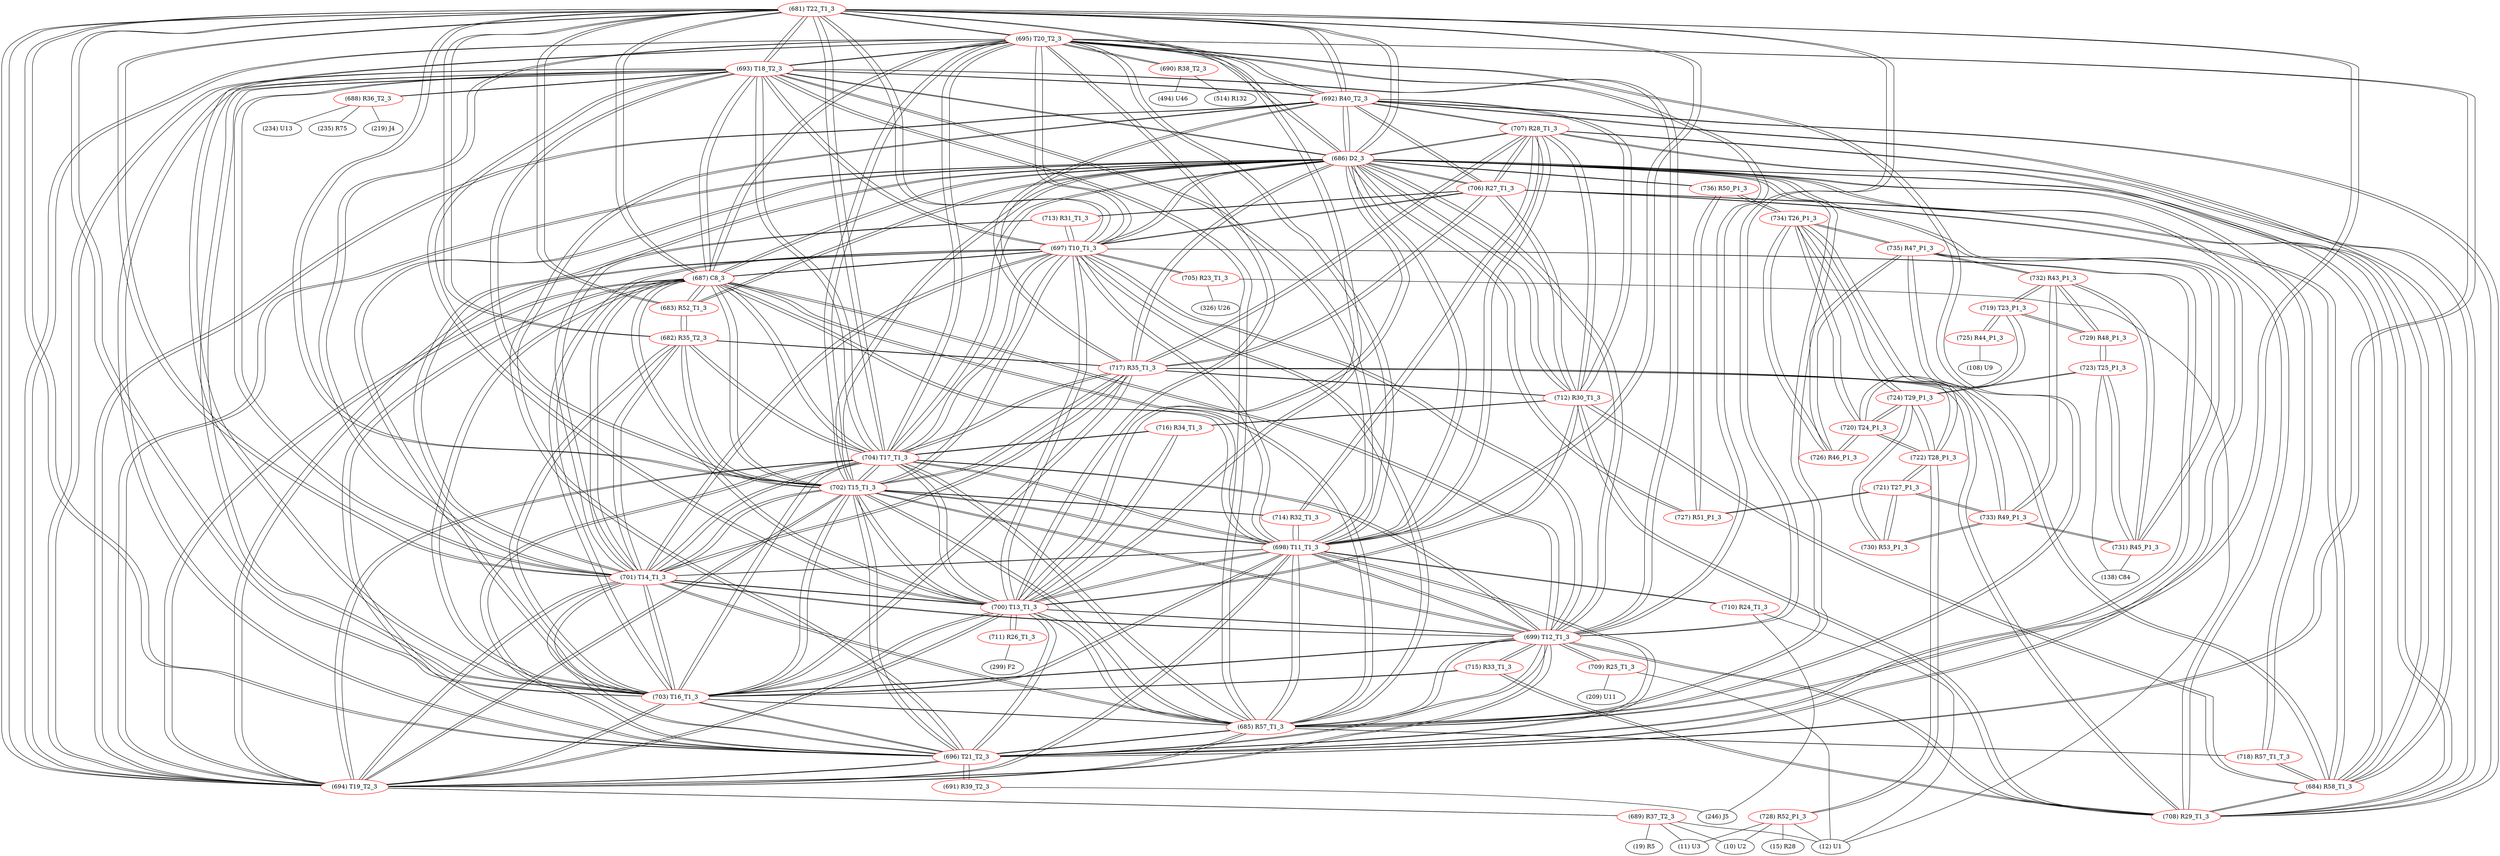 graph {
	681 [label="(681) T22_T1_3" color=red]
	695 [label="(695) T20_T2_3"]
	693 [label="(693) T18_T2_3"]
	694 [label="(694) T19_T2_3"]
	696 [label="(696) T21_T2_3"]
	685 [label="(685) R57_T1_3"]
	686 [label="(686) D2_3"]
	698 [label="(698) T11_T1_3"]
	703 [label="(703) T16_T1_3"]
	704 [label="(704) T17_T1_3"]
	697 [label="(697) T10_T1_3"]
	699 [label="(699) T12_T1_3"]
	700 [label="(700) T13_T1_3"]
	701 [label="(701) T14_T1_3"]
	702 [label="(702) T15_T1_3"]
	687 [label="(687) C8_3"]
	692 [label="(692) R40_T2_3"]
	683 [label="(683) R52_T1_3"]
	682 [label="(682) R35_T2_3"]
	682 [label="(682) R35_T2_3" color=red]
	703 [label="(703) T16_T1_3"]
	702 [label="(702) T15_T1_3"]
	717 [label="(717) R35_T1_3"]
	701 [label="(701) T14_T1_3"]
	704 [label="(704) T17_T1_3"]
	683 [label="(683) R52_T1_3"]
	681 [label="(681) T22_T1_3"]
	683 [label="(683) R52_T1_3" color=red]
	686 [label="(686) D2_3"]
	687 [label="(687) C8_3"]
	682 [label="(682) R35_T2_3"]
	681 [label="(681) T22_T1_3"]
	684 [label="(684) R58_T1_3" color=red]
	718 [label="(718) R57_T1_T_3"]
	686 [label="(686) D2_3"]
	708 [label="(708) R29_T1_3"]
	717 [label="(717) R35_T1_3"]
	692 [label="(692) R40_T2_3"]
	712 [label="(712) R30_T1_3"]
	706 [label="(706) R27_T1_3"]
	707 [label="(707) R28_T1_3"]
	685 [label="(685) R57_T1_3" color=red]
	695 [label="(695) T20_T2_3"]
	693 [label="(693) T18_T2_3"]
	694 [label="(694) T19_T2_3"]
	696 [label="(696) T21_T2_3"]
	681 [label="(681) T22_T1_3"]
	686 [label="(686) D2_3"]
	698 [label="(698) T11_T1_3"]
	703 [label="(703) T16_T1_3"]
	704 [label="(704) T17_T1_3"]
	697 [label="(697) T10_T1_3"]
	699 [label="(699) T12_T1_3"]
	700 [label="(700) T13_T1_3"]
	701 [label="(701) T14_T1_3"]
	702 [label="(702) T15_T1_3"]
	687 [label="(687) C8_3"]
	718 [label="(718) R57_T1_T_3"]
	686 [label="(686) D2_3" color=red]
	695 [label="(695) T20_T2_3"]
	693 [label="(693) T18_T2_3"]
	694 [label="(694) T19_T2_3"]
	696 [label="(696) T21_T2_3"]
	685 [label="(685) R57_T1_3"]
	681 [label="(681) T22_T1_3"]
	698 [label="(698) T11_T1_3"]
	703 [label="(703) T16_T1_3"]
	704 [label="(704) T17_T1_3"]
	697 [label="(697) T10_T1_3"]
	699 [label="(699) T12_T1_3"]
	700 [label="(700) T13_T1_3"]
	701 [label="(701) T14_T1_3"]
	702 [label="(702) T15_T1_3"]
	687 [label="(687) C8_3"]
	683 [label="(683) R52_T1_3"]
	684 [label="(684) R58_T1_3"]
	718 [label="(718) R57_T1_T_3"]
	708 [label="(708) R29_T1_3"]
	717 [label="(717) R35_T1_3"]
	692 [label="(692) R40_T2_3"]
	712 [label="(712) R30_T1_3"]
	706 [label="(706) R27_T1_3"]
	707 [label="(707) R28_T1_3"]
	727 [label="(727) R51_P1_3"]
	736 [label="(736) R50_P1_3"]
	687 [label="(687) C8_3" color=red]
	695 [label="(695) T20_T2_3"]
	693 [label="(693) T18_T2_3"]
	694 [label="(694) T19_T2_3"]
	696 [label="(696) T21_T2_3"]
	685 [label="(685) R57_T1_3"]
	681 [label="(681) T22_T1_3"]
	686 [label="(686) D2_3"]
	698 [label="(698) T11_T1_3"]
	703 [label="(703) T16_T1_3"]
	704 [label="(704) T17_T1_3"]
	697 [label="(697) T10_T1_3"]
	699 [label="(699) T12_T1_3"]
	700 [label="(700) T13_T1_3"]
	701 [label="(701) T14_T1_3"]
	702 [label="(702) T15_T1_3"]
	683 [label="(683) R52_T1_3"]
	688 [label="(688) R36_T2_3" color=red]
	234 [label="(234) U13"]
	235 [label="(235) R75"]
	219 [label="(219) J4"]
	693 [label="(693) T18_T2_3"]
	689 [label="(689) R37_T2_3" color=red]
	12 [label="(12) U1"]
	11 [label="(11) U3"]
	19 [label="(19) R5"]
	10 [label="(10) U2"]
	694 [label="(694) T19_T2_3"]
	690 [label="(690) R38_T2_3" color=red]
	514 [label="(514) R132"]
	494 [label="(494) U46"]
	695 [label="(695) T20_T2_3"]
	691 [label="(691) R39_T2_3" color=red]
	246 [label="(246) J5"]
	696 [label="(696) T21_T2_3"]
	692 [label="(692) R40_T2_3" color=red]
	708 [label="(708) R29_T1_3"]
	717 [label="(717) R35_T1_3"]
	712 [label="(712) R30_T1_3"]
	686 [label="(686) D2_3"]
	684 [label="(684) R58_T1_3"]
	706 [label="(706) R27_T1_3"]
	707 [label="(707) R28_T1_3"]
	681 [label="(681) T22_T1_3"]
	694 [label="(694) T19_T2_3"]
	693 [label="(693) T18_T2_3"]
	696 [label="(696) T21_T2_3"]
	695 [label="(695) T20_T2_3"]
	693 [label="(693) T18_T2_3" color=red]
	695 [label="(695) T20_T2_3"]
	694 [label="(694) T19_T2_3"]
	696 [label="(696) T21_T2_3"]
	685 [label="(685) R57_T1_3"]
	681 [label="(681) T22_T1_3"]
	686 [label="(686) D2_3"]
	698 [label="(698) T11_T1_3"]
	703 [label="(703) T16_T1_3"]
	704 [label="(704) T17_T1_3"]
	697 [label="(697) T10_T1_3"]
	699 [label="(699) T12_T1_3"]
	700 [label="(700) T13_T1_3"]
	701 [label="(701) T14_T1_3"]
	702 [label="(702) T15_T1_3"]
	687 [label="(687) C8_3"]
	692 [label="(692) R40_T2_3"]
	688 [label="(688) R36_T2_3"]
	694 [label="(694) T19_T2_3" color=red]
	695 [label="(695) T20_T2_3"]
	693 [label="(693) T18_T2_3"]
	696 [label="(696) T21_T2_3"]
	685 [label="(685) R57_T1_3"]
	681 [label="(681) T22_T1_3"]
	686 [label="(686) D2_3"]
	698 [label="(698) T11_T1_3"]
	703 [label="(703) T16_T1_3"]
	704 [label="(704) T17_T1_3"]
	697 [label="(697) T10_T1_3"]
	699 [label="(699) T12_T1_3"]
	700 [label="(700) T13_T1_3"]
	701 [label="(701) T14_T1_3"]
	702 [label="(702) T15_T1_3"]
	687 [label="(687) C8_3"]
	692 [label="(692) R40_T2_3"]
	689 [label="(689) R37_T2_3"]
	695 [label="(695) T20_T2_3" color=red]
	693 [label="(693) T18_T2_3"]
	694 [label="(694) T19_T2_3"]
	696 [label="(696) T21_T2_3"]
	685 [label="(685) R57_T1_3"]
	681 [label="(681) T22_T1_3"]
	686 [label="(686) D2_3"]
	698 [label="(698) T11_T1_3"]
	703 [label="(703) T16_T1_3"]
	704 [label="(704) T17_T1_3"]
	697 [label="(697) T10_T1_3"]
	699 [label="(699) T12_T1_3"]
	700 [label="(700) T13_T1_3"]
	701 [label="(701) T14_T1_3"]
	702 [label="(702) T15_T1_3"]
	687 [label="(687) C8_3"]
	692 [label="(692) R40_T2_3"]
	690 [label="(690) R38_T2_3"]
	696 [label="(696) T21_T2_3" color=red]
	695 [label="(695) T20_T2_3"]
	693 [label="(693) T18_T2_3"]
	694 [label="(694) T19_T2_3"]
	685 [label="(685) R57_T1_3"]
	681 [label="(681) T22_T1_3"]
	686 [label="(686) D2_3"]
	698 [label="(698) T11_T1_3"]
	703 [label="(703) T16_T1_3"]
	704 [label="(704) T17_T1_3"]
	697 [label="(697) T10_T1_3"]
	699 [label="(699) T12_T1_3"]
	700 [label="(700) T13_T1_3"]
	701 [label="(701) T14_T1_3"]
	702 [label="(702) T15_T1_3"]
	687 [label="(687) C8_3"]
	692 [label="(692) R40_T2_3"]
	691 [label="(691) R39_T2_3"]
	697 [label="(697) T10_T1_3" color=red]
	695 [label="(695) T20_T2_3"]
	693 [label="(693) T18_T2_3"]
	694 [label="(694) T19_T2_3"]
	696 [label="(696) T21_T2_3"]
	685 [label="(685) R57_T1_3"]
	681 [label="(681) T22_T1_3"]
	686 [label="(686) D2_3"]
	698 [label="(698) T11_T1_3"]
	703 [label="(703) T16_T1_3"]
	704 [label="(704) T17_T1_3"]
	699 [label="(699) T12_T1_3"]
	700 [label="(700) T13_T1_3"]
	701 [label="(701) T14_T1_3"]
	702 [label="(702) T15_T1_3"]
	687 [label="(687) C8_3"]
	705 [label="(705) R23_T1_3"]
	713 [label="(713) R31_T1_3"]
	706 [label="(706) R27_T1_3"]
	698 [label="(698) T11_T1_3" color=red]
	695 [label="(695) T20_T2_3"]
	693 [label="(693) T18_T2_3"]
	694 [label="(694) T19_T2_3"]
	696 [label="(696) T21_T2_3"]
	685 [label="(685) R57_T1_3"]
	681 [label="(681) T22_T1_3"]
	686 [label="(686) D2_3"]
	703 [label="(703) T16_T1_3"]
	704 [label="(704) T17_T1_3"]
	697 [label="(697) T10_T1_3"]
	699 [label="(699) T12_T1_3"]
	700 [label="(700) T13_T1_3"]
	701 [label="(701) T14_T1_3"]
	702 [label="(702) T15_T1_3"]
	687 [label="(687) C8_3"]
	710 [label="(710) R24_T1_3"]
	714 [label="(714) R32_T1_3"]
	707 [label="(707) R28_T1_3"]
	699 [label="(699) T12_T1_3" color=red]
	695 [label="(695) T20_T2_3"]
	693 [label="(693) T18_T2_3"]
	694 [label="(694) T19_T2_3"]
	696 [label="(696) T21_T2_3"]
	685 [label="(685) R57_T1_3"]
	681 [label="(681) T22_T1_3"]
	686 [label="(686) D2_3"]
	698 [label="(698) T11_T1_3"]
	703 [label="(703) T16_T1_3"]
	704 [label="(704) T17_T1_3"]
	697 [label="(697) T10_T1_3"]
	700 [label="(700) T13_T1_3"]
	701 [label="(701) T14_T1_3"]
	702 [label="(702) T15_T1_3"]
	687 [label="(687) C8_3"]
	715 [label="(715) R33_T1_3"]
	708 [label="(708) R29_T1_3"]
	709 [label="(709) R25_T1_3"]
	700 [label="(700) T13_T1_3" color=red]
	695 [label="(695) T20_T2_3"]
	693 [label="(693) T18_T2_3"]
	694 [label="(694) T19_T2_3"]
	696 [label="(696) T21_T2_3"]
	685 [label="(685) R57_T1_3"]
	681 [label="(681) T22_T1_3"]
	686 [label="(686) D2_3"]
	698 [label="(698) T11_T1_3"]
	703 [label="(703) T16_T1_3"]
	704 [label="(704) T17_T1_3"]
	697 [label="(697) T10_T1_3"]
	699 [label="(699) T12_T1_3"]
	701 [label="(701) T14_T1_3"]
	702 [label="(702) T15_T1_3"]
	687 [label="(687) C8_3"]
	712 [label="(712) R30_T1_3"]
	716 [label="(716) R34_T1_3"]
	711 [label="(711) R26_T1_3"]
	701 [label="(701) T14_T1_3" color=red]
	695 [label="(695) T20_T2_3"]
	693 [label="(693) T18_T2_3"]
	694 [label="(694) T19_T2_3"]
	696 [label="(696) T21_T2_3"]
	685 [label="(685) R57_T1_3"]
	681 [label="(681) T22_T1_3"]
	686 [label="(686) D2_3"]
	698 [label="(698) T11_T1_3"]
	703 [label="(703) T16_T1_3"]
	704 [label="(704) T17_T1_3"]
	697 [label="(697) T10_T1_3"]
	699 [label="(699) T12_T1_3"]
	700 [label="(700) T13_T1_3"]
	702 [label="(702) T15_T1_3"]
	687 [label="(687) C8_3"]
	717 [label="(717) R35_T1_3"]
	682 [label="(682) R35_T2_3"]
	713 [label="(713) R31_T1_3"]
	702 [label="(702) T15_T1_3" color=red]
	695 [label="(695) T20_T2_3"]
	693 [label="(693) T18_T2_3"]
	694 [label="(694) T19_T2_3"]
	696 [label="(696) T21_T2_3"]
	685 [label="(685) R57_T1_3"]
	681 [label="(681) T22_T1_3"]
	686 [label="(686) D2_3"]
	698 [label="(698) T11_T1_3"]
	703 [label="(703) T16_T1_3"]
	704 [label="(704) T17_T1_3"]
	697 [label="(697) T10_T1_3"]
	699 [label="(699) T12_T1_3"]
	700 [label="(700) T13_T1_3"]
	701 [label="(701) T14_T1_3"]
	687 [label="(687) C8_3"]
	717 [label="(717) R35_T1_3"]
	682 [label="(682) R35_T2_3"]
	714 [label="(714) R32_T1_3"]
	703 [label="(703) T16_T1_3" color=red]
	695 [label="(695) T20_T2_3"]
	693 [label="(693) T18_T2_3"]
	694 [label="(694) T19_T2_3"]
	696 [label="(696) T21_T2_3"]
	685 [label="(685) R57_T1_3"]
	681 [label="(681) T22_T1_3"]
	686 [label="(686) D2_3"]
	698 [label="(698) T11_T1_3"]
	704 [label="(704) T17_T1_3"]
	697 [label="(697) T10_T1_3"]
	699 [label="(699) T12_T1_3"]
	700 [label="(700) T13_T1_3"]
	701 [label="(701) T14_T1_3"]
	702 [label="(702) T15_T1_3"]
	687 [label="(687) C8_3"]
	717 [label="(717) R35_T1_3"]
	682 [label="(682) R35_T2_3"]
	715 [label="(715) R33_T1_3"]
	704 [label="(704) T17_T1_3" color=red]
	695 [label="(695) T20_T2_3"]
	693 [label="(693) T18_T2_3"]
	694 [label="(694) T19_T2_3"]
	696 [label="(696) T21_T2_3"]
	685 [label="(685) R57_T1_3"]
	681 [label="(681) T22_T1_3"]
	686 [label="(686) D2_3"]
	698 [label="(698) T11_T1_3"]
	703 [label="(703) T16_T1_3"]
	697 [label="(697) T10_T1_3"]
	699 [label="(699) T12_T1_3"]
	700 [label="(700) T13_T1_3"]
	701 [label="(701) T14_T1_3"]
	702 [label="(702) T15_T1_3"]
	687 [label="(687) C8_3"]
	717 [label="(717) R35_T1_3"]
	682 [label="(682) R35_T2_3"]
	716 [label="(716) R34_T1_3"]
	705 [label="(705) R23_T1_3" color=red]
	12 [label="(12) U1"]
	326 [label="(326) U26"]
	697 [label="(697) T10_T1_3"]
	706 [label="(706) R27_T1_3" color=red]
	708 [label="(708) R29_T1_3"]
	717 [label="(717) R35_T1_3"]
	692 [label="(692) R40_T2_3"]
	712 [label="(712) R30_T1_3"]
	686 [label="(686) D2_3"]
	684 [label="(684) R58_T1_3"]
	707 [label="(707) R28_T1_3"]
	697 [label="(697) T10_T1_3"]
	713 [label="(713) R31_T1_3"]
	707 [label="(707) R28_T1_3" color=red]
	708 [label="(708) R29_T1_3"]
	717 [label="(717) R35_T1_3"]
	692 [label="(692) R40_T2_3"]
	712 [label="(712) R30_T1_3"]
	686 [label="(686) D2_3"]
	684 [label="(684) R58_T1_3"]
	706 [label="(706) R27_T1_3"]
	714 [label="(714) R32_T1_3"]
	698 [label="(698) T11_T1_3"]
	708 [label="(708) R29_T1_3" color=red]
	717 [label="(717) R35_T1_3"]
	692 [label="(692) R40_T2_3"]
	712 [label="(712) R30_T1_3"]
	686 [label="(686) D2_3"]
	684 [label="(684) R58_T1_3"]
	706 [label="(706) R27_T1_3"]
	707 [label="(707) R28_T1_3"]
	715 [label="(715) R33_T1_3"]
	699 [label="(699) T12_T1_3"]
	709 [label="(709) R25_T1_3" color=red]
	209 [label="(209) U11"]
	12 [label="(12) U1"]
	699 [label="(699) T12_T1_3"]
	710 [label="(710) R24_T1_3" color=red]
	12 [label="(12) U1"]
	246 [label="(246) J5"]
	698 [label="(698) T11_T1_3"]
	711 [label="(711) R26_T1_3" color=red]
	299 [label="(299) F2"]
	700 [label="(700) T13_T1_3"]
	712 [label="(712) R30_T1_3" color=red]
	708 [label="(708) R29_T1_3"]
	717 [label="(717) R35_T1_3"]
	692 [label="(692) R40_T2_3"]
	686 [label="(686) D2_3"]
	684 [label="(684) R58_T1_3"]
	706 [label="(706) R27_T1_3"]
	707 [label="(707) R28_T1_3"]
	716 [label="(716) R34_T1_3"]
	700 [label="(700) T13_T1_3"]
	713 [label="(713) R31_T1_3" color=red]
	697 [label="(697) T10_T1_3"]
	706 [label="(706) R27_T1_3"]
	701 [label="(701) T14_T1_3"]
	714 [label="(714) R32_T1_3" color=red]
	702 [label="(702) T15_T1_3"]
	707 [label="(707) R28_T1_3"]
	698 [label="(698) T11_T1_3"]
	715 [label="(715) R33_T1_3" color=red]
	703 [label="(703) T16_T1_3"]
	708 [label="(708) R29_T1_3"]
	699 [label="(699) T12_T1_3"]
	716 [label="(716) R34_T1_3" color=red]
	704 [label="(704) T17_T1_3"]
	712 [label="(712) R30_T1_3"]
	700 [label="(700) T13_T1_3"]
	717 [label="(717) R35_T1_3" color=red]
	708 [label="(708) R29_T1_3"]
	692 [label="(692) R40_T2_3"]
	712 [label="(712) R30_T1_3"]
	686 [label="(686) D2_3"]
	684 [label="(684) R58_T1_3"]
	706 [label="(706) R27_T1_3"]
	707 [label="(707) R28_T1_3"]
	703 [label="(703) T16_T1_3"]
	702 [label="(702) T15_T1_3"]
	701 [label="(701) T14_T1_3"]
	704 [label="(704) T17_T1_3"]
	682 [label="(682) R35_T2_3"]
	718 [label="(718) R57_T1_T_3" color=red]
	684 [label="(684) R58_T1_3"]
	686 [label="(686) D2_3"]
	685 [label="(685) R57_T1_3"]
	719 [label="(719) T23_P1_3" color=red]
	729 [label="(729) R48_P1_3"]
	732 [label="(732) R43_P1_3"]
	720 [label="(720) T24_P1_3"]
	725 [label="(725) R44_P1_3"]
	720 [label="(720) T24_P1_3" color=red]
	734 [label="(734) T26_P1_3"]
	724 [label="(724) T29_P1_3"]
	722 [label="(722) T28_P1_3"]
	726 [label="(726) R46_P1_3"]
	719 [label="(719) T23_P1_3"]
	721 [label="(721) T27_P1_3" color=red]
	727 [label="(727) R51_P1_3"]
	722 [label="(722) T28_P1_3"]
	730 [label="(730) R53_P1_3"]
	733 [label="(733) R49_P1_3"]
	722 [label="(722) T28_P1_3" color=red]
	734 [label="(734) T26_P1_3"]
	720 [label="(720) T24_P1_3"]
	724 [label="(724) T29_P1_3"]
	728 [label="(728) R52_P1_3"]
	721 [label="(721) T27_P1_3"]
	723 [label="(723) T25_P1_3" color=red]
	724 [label="(724) T29_P1_3"]
	729 [label="(729) R48_P1_3"]
	731 [label="(731) R45_P1_3"]
	138 [label="(138) C84"]
	724 [label="(724) T29_P1_3" color=red]
	734 [label="(734) T26_P1_3"]
	720 [label="(720) T24_P1_3"]
	722 [label="(722) T28_P1_3"]
	723 [label="(723) T25_P1_3"]
	730 [label="(730) R53_P1_3"]
	725 [label="(725) R44_P1_3" color=red]
	108 [label="(108) U9"]
	719 [label="(719) T23_P1_3"]
	726 [label="(726) R46_P1_3" color=red]
	734 [label="(734) T26_P1_3"]
	735 [label="(735) R47_P1_3"]
	720 [label="(720) T24_P1_3"]
	727 [label="(727) R51_P1_3" color=red]
	721 [label="(721) T27_P1_3"]
	736 [label="(736) R50_P1_3"]
	686 [label="(686) D2_3"]
	728 [label="(728) R52_P1_3" color=red]
	11 [label="(11) U3"]
	15 [label="(15) R28"]
	10 [label="(10) U2"]
	12 [label="(12) U1"]
	722 [label="(722) T28_P1_3"]
	729 [label="(729) R48_P1_3" color=red]
	723 [label="(723) T25_P1_3"]
	719 [label="(719) T23_P1_3"]
	732 [label="(732) R43_P1_3"]
	730 [label="(730) R53_P1_3" color=red]
	724 [label="(724) T29_P1_3"]
	721 [label="(721) T27_P1_3"]
	733 [label="(733) R49_P1_3"]
	731 [label="(731) R45_P1_3" color=red]
	735 [label="(735) R47_P1_3"]
	732 [label="(732) R43_P1_3"]
	733 [label="(733) R49_P1_3"]
	723 [label="(723) T25_P1_3"]
	138 [label="(138) C84"]
	732 [label="(732) R43_P1_3" color=red]
	729 [label="(729) R48_P1_3"]
	719 [label="(719) T23_P1_3"]
	735 [label="(735) R47_P1_3"]
	731 [label="(731) R45_P1_3"]
	733 [label="(733) R49_P1_3"]
	733 [label="(733) R49_P1_3" color=red]
	735 [label="(735) R47_P1_3"]
	731 [label="(731) R45_P1_3"]
	732 [label="(732) R43_P1_3"]
	721 [label="(721) T27_P1_3"]
	730 [label="(730) R53_P1_3"]
	734 [label="(734) T26_P1_3" color=red]
	736 [label="(736) R50_P1_3"]
	720 [label="(720) T24_P1_3"]
	724 [label="(724) T29_P1_3"]
	722 [label="(722) T28_P1_3"]
	726 [label="(726) R46_P1_3"]
	735 [label="(735) R47_P1_3"]
	735 [label="(735) R47_P1_3" color=red]
	731 [label="(731) R45_P1_3"]
	732 [label="(732) R43_P1_3"]
	733 [label="(733) R49_P1_3"]
	734 [label="(734) T26_P1_3"]
	726 [label="(726) R46_P1_3"]
	736 [label="(736) R50_P1_3" color=red]
	734 [label="(734) T26_P1_3"]
	727 [label="(727) R51_P1_3"]
	686 [label="(686) D2_3"]
	681 -- 695
	681 -- 693
	681 -- 694
	681 -- 696
	681 -- 685
	681 -- 686
	681 -- 698
	681 -- 703
	681 -- 704
	681 -- 697
	681 -- 699
	681 -- 700
	681 -- 701
	681 -- 702
	681 -- 687
	681 -- 692
	681 -- 683
	681 -- 682
	682 -- 703
	682 -- 702
	682 -- 717
	682 -- 701
	682 -- 704
	682 -- 683
	682 -- 681
	683 -- 686
	683 -- 687
	683 -- 682
	683 -- 681
	684 -- 718
	684 -- 686
	684 -- 708
	684 -- 717
	684 -- 692
	684 -- 712
	684 -- 706
	684 -- 707
	685 -- 695
	685 -- 693
	685 -- 694
	685 -- 696
	685 -- 681
	685 -- 686
	685 -- 698
	685 -- 703
	685 -- 704
	685 -- 697
	685 -- 699
	685 -- 700
	685 -- 701
	685 -- 702
	685 -- 687
	685 -- 718
	686 -- 695
	686 -- 693
	686 -- 694
	686 -- 696
	686 -- 685
	686 -- 681
	686 -- 698
	686 -- 703
	686 -- 704
	686 -- 697
	686 -- 699
	686 -- 700
	686 -- 701
	686 -- 702
	686 -- 687
	686 -- 683
	686 -- 684
	686 -- 718
	686 -- 708
	686 -- 717
	686 -- 692
	686 -- 712
	686 -- 706
	686 -- 707
	686 -- 727
	686 -- 736
	687 -- 695
	687 -- 693
	687 -- 694
	687 -- 696
	687 -- 685
	687 -- 681
	687 -- 686
	687 -- 698
	687 -- 703
	687 -- 704
	687 -- 697
	687 -- 699
	687 -- 700
	687 -- 701
	687 -- 702
	687 -- 683
	688 -- 234
	688 -- 235
	688 -- 219
	688 -- 693
	689 -- 12
	689 -- 11
	689 -- 19
	689 -- 10
	689 -- 694
	690 -- 514
	690 -- 494
	690 -- 695
	691 -- 246
	691 -- 696
	692 -- 708
	692 -- 717
	692 -- 712
	692 -- 686
	692 -- 684
	692 -- 706
	692 -- 707
	692 -- 681
	692 -- 694
	692 -- 693
	692 -- 696
	692 -- 695
	693 -- 695
	693 -- 694
	693 -- 696
	693 -- 685
	693 -- 681
	693 -- 686
	693 -- 698
	693 -- 703
	693 -- 704
	693 -- 697
	693 -- 699
	693 -- 700
	693 -- 701
	693 -- 702
	693 -- 687
	693 -- 692
	693 -- 688
	694 -- 695
	694 -- 693
	694 -- 696
	694 -- 685
	694 -- 681
	694 -- 686
	694 -- 698
	694 -- 703
	694 -- 704
	694 -- 697
	694 -- 699
	694 -- 700
	694 -- 701
	694 -- 702
	694 -- 687
	694 -- 692
	694 -- 689
	695 -- 693
	695 -- 694
	695 -- 696
	695 -- 685
	695 -- 681
	695 -- 686
	695 -- 698
	695 -- 703
	695 -- 704
	695 -- 697
	695 -- 699
	695 -- 700
	695 -- 701
	695 -- 702
	695 -- 687
	695 -- 692
	695 -- 690
	696 -- 695
	696 -- 693
	696 -- 694
	696 -- 685
	696 -- 681
	696 -- 686
	696 -- 698
	696 -- 703
	696 -- 704
	696 -- 697
	696 -- 699
	696 -- 700
	696 -- 701
	696 -- 702
	696 -- 687
	696 -- 692
	696 -- 691
	697 -- 695
	697 -- 693
	697 -- 694
	697 -- 696
	697 -- 685
	697 -- 681
	697 -- 686
	697 -- 698
	697 -- 703
	697 -- 704
	697 -- 699
	697 -- 700
	697 -- 701
	697 -- 702
	697 -- 687
	697 -- 705
	697 -- 713
	697 -- 706
	698 -- 695
	698 -- 693
	698 -- 694
	698 -- 696
	698 -- 685
	698 -- 681
	698 -- 686
	698 -- 703
	698 -- 704
	698 -- 697
	698 -- 699
	698 -- 700
	698 -- 701
	698 -- 702
	698 -- 687
	698 -- 710
	698 -- 714
	698 -- 707
	699 -- 695
	699 -- 693
	699 -- 694
	699 -- 696
	699 -- 685
	699 -- 681
	699 -- 686
	699 -- 698
	699 -- 703
	699 -- 704
	699 -- 697
	699 -- 700
	699 -- 701
	699 -- 702
	699 -- 687
	699 -- 715
	699 -- 708
	699 -- 709
	700 -- 695
	700 -- 693
	700 -- 694
	700 -- 696
	700 -- 685
	700 -- 681
	700 -- 686
	700 -- 698
	700 -- 703
	700 -- 704
	700 -- 697
	700 -- 699
	700 -- 701
	700 -- 702
	700 -- 687
	700 -- 712
	700 -- 716
	700 -- 711
	701 -- 695
	701 -- 693
	701 -- 694
	701 -- 696
	701 -- 685
	701 -- 681
	701 -- 686
	701 -- 698
	701 -- 703
	701 -- 704
	701 -- 697
	701 -- 699
	701 -- 700
	701 -- 702
	701 -- 687
	701 -- 717
	701 -- 682
	701 -- 713
	702 -- 695
	702 -- 693
	702 -- 694
	702 -- 696
	702 -- 685
	702 -- 681
	702 -- 686
	702 -- 698
	702 -- 703
	702 -- 704
	702 -- 697
	702 -- 699
	702 -- 700
	702 -- 701
	702 -- 687
	702 -- 717
	702 -- 682
	702 -- 714
	703 -- 695
	703 -- 693
	703 -- 694
	703 -- 696
	703 -- 685
	703 -- 681
	703 -- 686
	703 -- 698
	703 -- 704
	703 -- 697
	703 -- 699
	703 -- 700
	703 -- 701
	703 -- 702
	703 -- 687
	703 -- 717
	703 -- 682
	703 -- 715
	704 -- 695
	704 -- 693
	704 -- 694
	704 -- 696
	704 -- 685
	704 -- 681
	704 -- 686
	704 -- 698
	704 -- 703
	704 -- 697
	704 -- 699
	704 -- 700
	704 -- 701
	704 -- 702
	704 -- 687
	704 -- 717
	704 -- 682
	704 -- 716
	705 -- 12
	705 -- 326
	705 -- 697
	706 -- 708
	706 -- 717
	706 -- 692
	706 -- 712
	706 -- 686
	706 -- 684
	706 -- 707
	706 -- 697
	706 -- 713
	707 -- 708
	707 -- 717
	707 -- 692
	707 -- 712
	707 -- 686
	707 -- 684
	707 -- 706
	707 -- 714
	707 -- 698
	708 -- 717
	708 -- 692
	708 -- 712
	708 -- 686
	708 -- 684
	708 -- 706
	708 -- 707
	708 -- 715
	708 -- 699
	709 -- 209
	709 -- 12
	709 -- 699
	710 -- 12
	710 -- 246
	710 -- 698
	711 -- 299
	711 -- 700
	712 -- 708
	712 -- 717
	712 -- 692
	712 -- 686
	712 -- 684
	712 -- 706
	712 -- 707
	712 -- 716
	712 -- 700
	713 -- 697
	713 -- 706
	713 -- 701
	714 -- 702
	714 -- 707
	714 -- 698
	715 -- 703
	715 -- 708
	715 -- 699
	716 -- 704
	716 -- 712
	716 -- 700
	717 -- 708
	717 -- 692
	717 -- 712
	717 -- 686
	717 -- 684
	717 -- 706
	717 -- 707
	717 -- 703
	717 -- 702
	717 -- 701
	717 -- 704
	717 -- 682
	718 -- 684
	718 -- 686
	718 -- 685
	719 -- 729
	719 -- 732
	719 -- 720
	719 -- 725
	720 -- 734
	720 -- 724
	720 -- 722
	720 -- 726
	720 -- 719
	721 -- 727
	721 -- 722
	721 -- 730
	721 -- 733
	722 -- 734
	722 -- 720
	722 -- 724
	722 -- 728
	722 -- 721
	723 -- 724
	723 -- 729
	723 -- 731
	723 -- 138
	724 -- 734
	724 -- 720
	724 -- 722
	724 -- 723
	724 -- 730
	725 -- 108
	725 -- 719
	726 -- 734
	726 -- 735
	726 -- 720
	727 -- 721
	727 -- 736
	727 -- 686
	728 -- 11
	728 -- 15
	728 -- 10
	728 -- 12
	728 -- 722
	729 -- 723
	729 -- 719
	729 -- 732
	730 -- 724
	730 -- 721
	730 -- 733
	731 -- 735
	731 -- 732
	731 -- 733
	731 -- 723
	731 -- 138
	732 -- 729
	732 -- 719
	732 -- 735
	732 -- 731
	732 -- 733
	733 -- 735
	733 -- 731
	733 -- 732
	733 -- 721
	733 -- 730
	734 -- 736
	734 -- 720
	734 -- 724
	734 -- 722
	734 -- 726
	734 -- 735
	735 -- 731
	735 -- 732
	735 -- 733
	735 -- 734
	735 -- 726
	736 -- 734
	736 -- 727
	736 -- 686
}